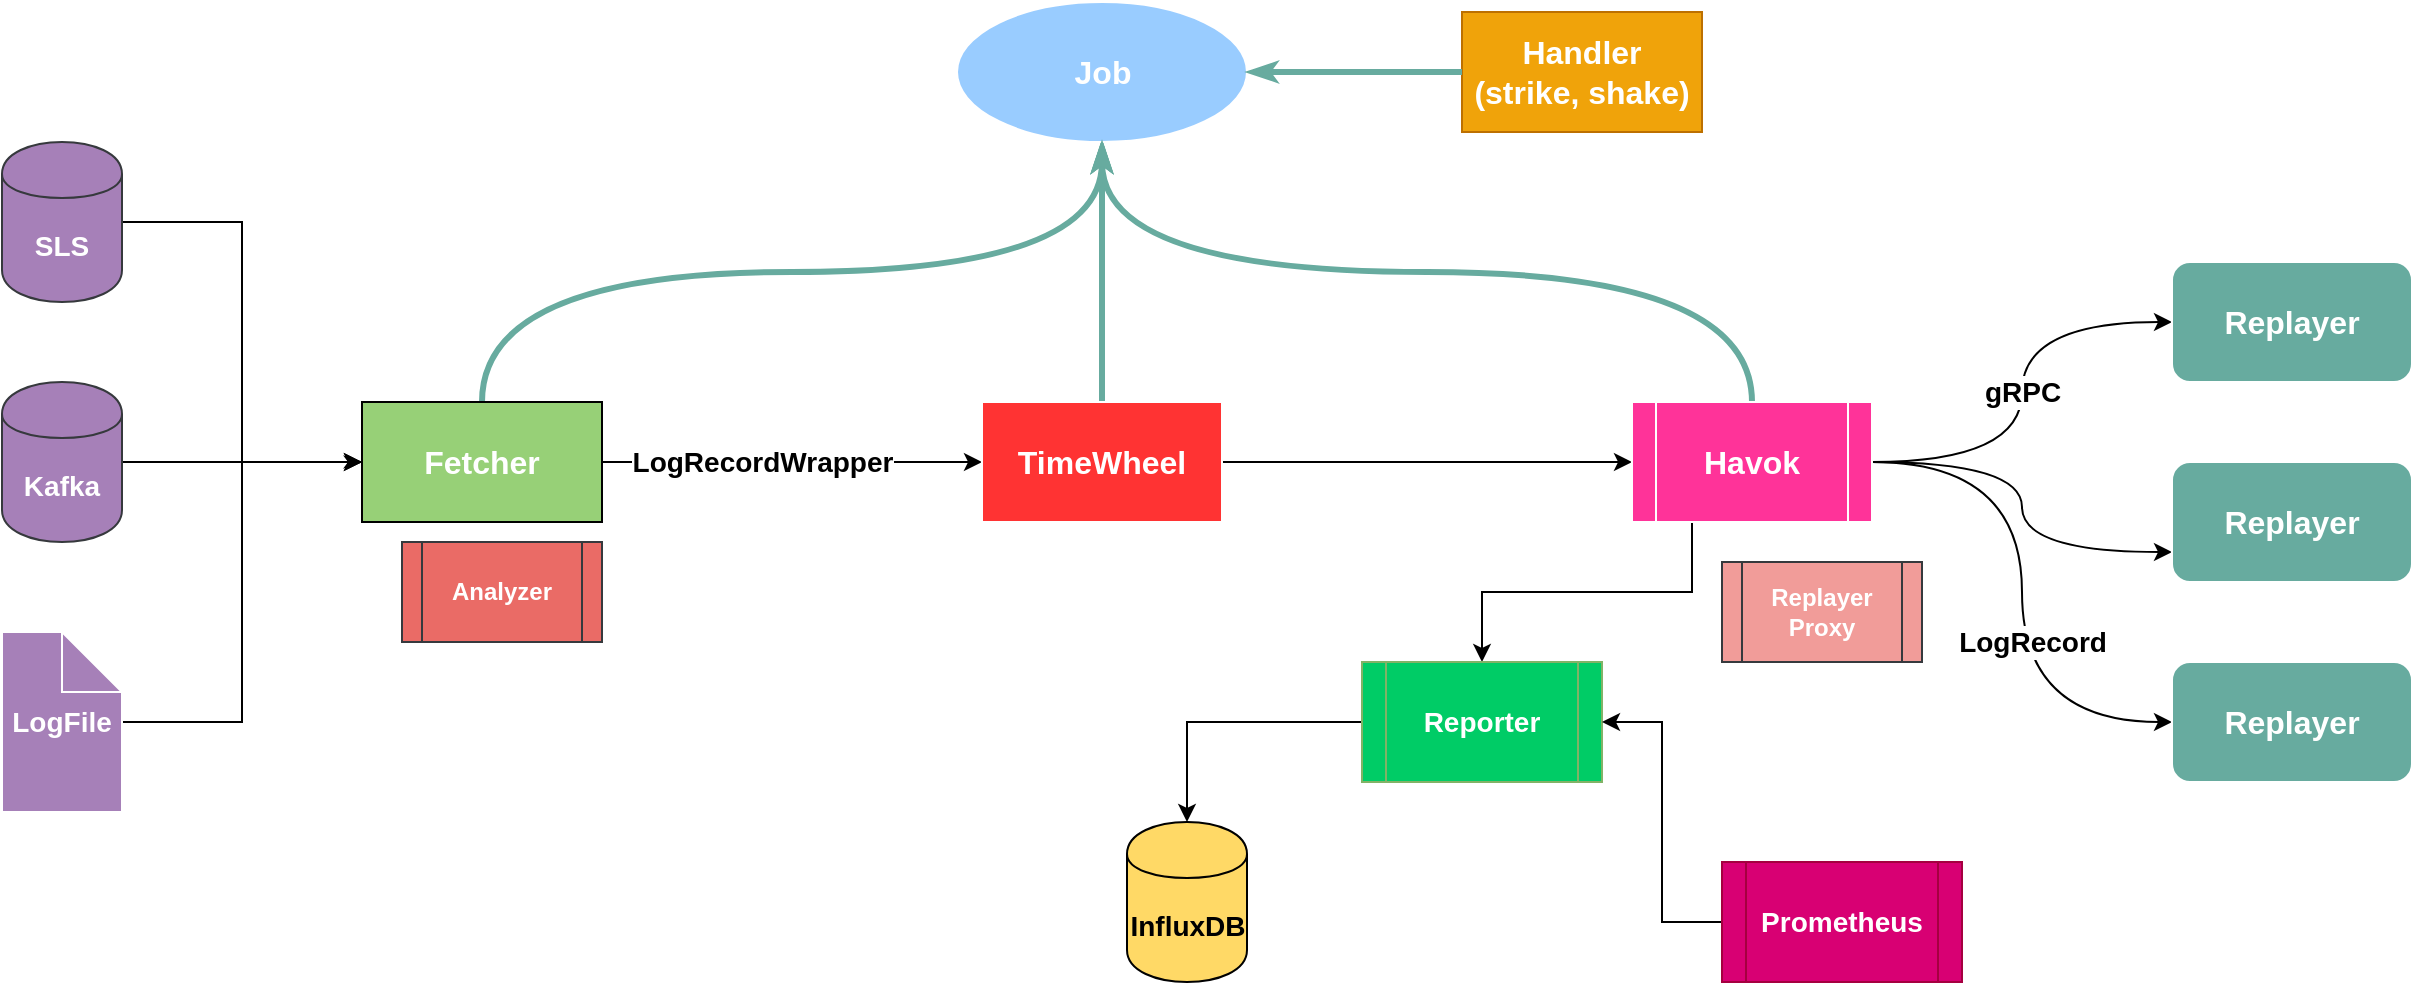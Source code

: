 <mxfile version="10.7.9" type="github"><diagram id="HzIVVMN7QpKf9u3zOBdB" name="Page-1"><mxGraphModel dx="1398" dy="795" grid="1" gridSize="10" guides="1" tooltips="1" connect="1" arrows="1" fold="1" page="1" pageScale="1" pageWidth="827" pageHeight="1169" math="0" shadow="0"><root><mxCell id="0"/><mxCell id="1" parent="0"/><mxCell id="UXVuzHSu1_Zt5v7AsA4U-1" style="edgeStyle=orthogonalEdgeStyle;rounded=0;html=1;jettySize=auto;orthogonalLoop=1;" parent="1" source="UXVuzHSu1_Zt5v7AsA4U-23" target="UXVuzHSu1_Zt5v7AsA4U-5" edge="1"><mxGeometry relative="1" as="geometry"/></mxCell><mxCell id="UXVuzHSu1_Zt5v7AsA4U-2" value="&lt;b&gt;&lt;font style=&quot;font-size: 14px&quot;&gt;LogRecordWrapper&lt;/font&gt;&lt;/b&gt;" style="text;html=1;resizable=0;points=[];align=center;verticalAlign=middle;labelBackgroundColor=#ffffff;" parent="UXVuzHSu1_Zt5v7AsA4U-1" vertex="1" connectable="0"><mxGeometry x="-0.116" y="-2" relative="1" as="geometry"><mxPoint x="-4" y="-2" as="offset"/></mxGeometry></mxCell><mxCell id="UXVuzHSu1_Zt5v7AsA4U-4" style="edgeStyle=orthogonalEdgeStyle;curved=1;html=1;endArrow=classicThin;endFill=1;jettySize=auto;orthogonalLoop=1;strokeColor=#67AB9F;strokeWidth=3;entryX=0.5;entryY=1;" parent="1" source="UXVuzHSu1_Zt5v7AsA4U-5" target="UXVuzHSu1_Zt5v7AsA4U-20" edge="1"><mxGeometry relative="1" as="geometry"><mxPoint x="640" y="130" as="targetPoint"/></mxGeometry></mxCell><mxCell id="Ll1mulXodjc0nhH2n843-13" style="edgeStyle=orthogonalEdgeStyle;rounded=0;orthogonalLoop=1;jettySize=auto;html=1;entryX=0;entryY=0.5;entryDx=0;entryDy=0;" edge="1" parent="1" source="UXVuzHSu1_Zt5v7AsA4U-5" target="UXVuzHSu1_Zt5v7AsA4U-15"><mxGeometry relative="1" as="geometry"/></mxCell><mxCell id="UXVuzHSu1_Zt5v7AsA4U-5" value="&lt;font style=&quot;font-size: 16px&quot; color=&quot;#ffffff&quot;&gt;&lt;b&gt;TimeWheel&lt;/b&gt;&lt;/font&gt;" style="rounded=0;whiteSpace=wrap;html=1;strokeColor=#FFFFFF;fillColor=#FF3333;" parent="1" vertex="1"><mxGeometry x="580" y="250" width="120" height="60" as="geometry"/></mxCell><mxCell id="UXVuzHSu1_Zt5v7AsA4U-6" style="edgeStyle=orthogonalEdgeStyle;rounded=0;html=1;entryX=0;entryY=0.5;jettySize=auto;orthogonalLoop=1;" parent="1" source="UXVuzHSu1_Zt5v7AsA4U-7" target="UXVuzHSu1_Zt5v7AsA4U-23" edge="1"><mxGeometry relative="1" as="geometry"/></mxCell><mxCell id="UXVuzHSu1_Zt5v7AsA4U-7" value="&lt;font color=&quot;#ffffff&quot;&gt;&lt;span style=&quot;font-size: 14px&quot;&gt;&lt;b&gt;SLS&lt;/b&gt;&lt;/span&gt;&lt;/font&gt;" style="shape=cylinder;whiteSpace=wrap;html=1;boundedLbl=1;backgroundOutline=1;strokeColor=#36393d;fillColor=#A680B8;" parent="1" vertex="1"><mxGeometry x="90" y="120" width="60" height="80" as="geometry"/></mxCell><mxCell id="UXVuzHSu1_Zt5v7AsA4U-8" style="edgeStyle=orthogonalEdgeStyle;rounded=0;html=1;jettySize=auto;orthogonalLoop=1;" parent="1" source="UXVuzHSu1_Zt5v7AsA4U-9" target="UXVuzHSu1_Zt5v7AsA4U-23" edge="1"><mxGeometry relative="1" as="geometry"/></mxCell><mxCell id="UXVuzHSu1_Zt5v7AsA4U-9" value="&lt;font color=&quot;#ffffff&quot;&gt;&lt;span style=&quot;font-size: 14px&quot;&gt;&lt;b&gt;Kafka&lt;/b&gt;&lt;/span&gt;&lt;/font&gt;" style="shape=cylinder;whiteSpace=wrap;html=1;boundedLbl=1;backgroundOutline=1;strokeColor=#36393d;fillColor=#A680B8;" parent="1" vertex="1"><mxGeometry x="90" y="240" width="60" height="80" as="geometry"/></mxCell><mxCell id="UXVuzHSu1_Zt5v7AsA4U-10" value="&lt;b&gt;&lt;font style=&quot;font-size: 14px&quot;&gt;gRPC&lt;/font&gt;&lt;/b&gt;" style="edgeStyle=orthogonalEdgeStyle;rounded=0;html=1;entryX=0;entryY=0.5;jettySize=auto;orthogonalLoop=1;curved=1;" parent="1" source="UXVuzHSu1_Zt5v7AsA4U-15" target="UXVuzHSu1_Zt5v7AsA4U-16" edge="1"><mxGeometry relative="1" as="geometry"/></mxCell><mxCell id="UXVuzHSu1_Zt5v7AsA4U-11" style="edgeStyle=orthogonalEdgeStyle;curved=1;rounded=0;html=1;entryX=0;entryY=0.75;jettySize=auto;orthogonalLoop=1;" parent="1" source="UXVuzHSu1_Zt5v7AsA4U-15" target="UXVuzHSu1_Zt5v7AsA4U-18" edge="1"><mxGeometry relative="1" as="geometry"/></mxCell><mxCell id="UXVuzHSu1_Zt5v7AsA4U-12" style="edgeStyle=orthogonalEdgeStyle;curved=1;rounded=0;html=1;entryX=0;entryY=0.5;jettySize=auto;orthogonalLoop=1;" parent="1" source="UXVuzHSu1_Zt5v7AsA4U-15" target="UXVuzHSu1_Zt5v7AsA4U-17" edge="1"><mxGeometry relative="1" as="geometry"/></mxCell><mxCell id="UXVuzHSu1_Zt5v7AsA4U-13" value="&lt;b&gt;&lt;font style=&quot;font-size: 14px&quot;&gt;LogRecord&lt;/font&gt;&lt;/b&gt;" style="text;html=1;resizable=0;points=[];align=center;verticalAlign=middle;labelBackgroundColor=#ffffff;" parent="UXVuzHSu1_Zt5v7AsA4U-12" vertex="1" connectable="0"><mxGeometry x="0.179" y="5" relative="1" as="geometry"><mxPoint as="offset"/></mxGeometry></mxCell><mxCell id="UXVuzHSu1_Zt5v7AsA4U-14" style="edgeStyle=orthogonalEdgeStyle;curved=1;html=1;entryX=0.5;entryY=1;endArrow=classicThin;endFill=1;jettySize=auto;orthogonalLoop=1;strokeColor=#67AB9F;strokeWidth=3;exitX=0.5;exitY=0;" parent="1" source="UXVuzHSu1_Zt5v7AsA4U-15" target="UXVuzHSu1_Zt5v7AsA4U-20" edge="1"><mxGeometry relative="1" as="geometry"/></mxCell><mxCell id="Ll1mulXodjc0nhH2n843-8" style="edgeStyle=orthogonalEdgeStyle;rounded=0;orthogonalLoop=1;jettySize=auto;html=1;exitX=0.25;exitY=1;exitDx=0;exitDy=0;entryX=0.5;entryY=0;entryDx=0;entryDy=0;" edge="1" parent="1" source="UXVuzHSu1_Zt5v7AsA4U-15" target="UXVuzHSu1_Zt5v7AsA4U-29"><mxGeometry relative="1" as="geometry"/></mxCell><mxCell id="UXVuzHSu1_Zt5v7AsA4U-15" value="&lt;font style=&quot;font-size: 16px&quot; color=&quot;#ffffff&quot;&gt;&lt;b&gt;Havok&lt;/b&gt;&lt;/font&gt;" style="shape=process;whiteSpace=wrap;html=1;backgroundOutline=1;strokeColor=#FFFFFF;fillColor=#FF3399;" parent="1" vertex="1"><mxGeometry x="905" y="250" width="120" height="60" as="geometry"/></mxCell><mxCell id="UXVuzHSu1_Zt5v7AsA4U-16" value="&lt;font color=&quot;#ffffff&quot; style=&quot;font-size: 16px&quot;&gt;&lt;b&gt;Replayer&lt;/b&gt;&lt;/font&gt;" style="rounded=1;whiteSpace=wrap;html=1;strokeColor=#FFFFFF;fillColor=#67AB9F;" parent="1" vertex="1"><mxGeometry x="1175" y="180" width="120" height="60" as="geometry"/></mxCell><mxCell id="UXVuzHSu1_Zt5v7AsA4U-17" value="&lt;font color=&quot;#ffffff&quot; style=&quot;font-size: 16px&quot;&gt;&lt;b&gt;Replayer&lt;/b&gt;&lt;/font&gt;" style="rounded=1;whiteSpace=wrap;html=1;strokeColor=#FFFFFF;fillColor=#67AB9F;" parent="1" vertex="1"><mxGeometry x="1175" y="380" width="120" height="60" as="geometry"/></mxCell><mxCell id="UXVuzHSu1_Zt5v7AsA4U-18" value="&lt;font color=&quot;#ffffff&quot; style=&quot;font-size: 16px&quot;&gt;&lt;b&gt;Replayer&lt;/b&gt;&lt;/font&gt;" style="rounded=1;whiteSpace=wrap;html=1;strokeColor=#FFFFFF;fillColor=#67AB9F;" parent="1" vertex="1"><mxGeometry x="1175" y="280" width="120" height="60" as="geometry"/></mxCell><mxCell id="UXVuzHSu1_Zt5v7AsA4U-19" value="&lt;font color=&quot;#ffffff&quot;&gt;&lt;b&gt;Replayer Proxy&lt;/b&gt;&lt;/font&gt;" style="shape=process;whiteSpace=wrap;html=1;backgroundOutline=1;fillColor=#F19C99;strokeColor=#36393d;" parent="1" vertex="1"><mxGeometry x="950" y="330" width="100" height="50" as="geometry"/></mxCell><mxCell id="UXVuzHSu1_Zt5v7AsA4U-20" value="&lt;font style=&quot;font-size: 16px&quot; color=&quot;#ffffff&quot;&gt;&lt;b&gt;Job&lt;/b&gt;&lt;/font&gt;" style="ellipse;whiteSpace=wrap;html=1;strokeColor=#FFFFFF;fillColor=#99CCFF;gradientColor=none;" parent="1" vertex="1"><mxGeometry x="567.5" y="50" width="145" height="70" as="geometry"/></mxCell><mxCell id="UXVuzHSu1_Zt5v7AsA4U-21" style="edgeStyle=orthogonalEdgeStyle;curved=1;html=1;endArrow=classicThin;endFill=1;jettySize=auto;orthogonalLoop=1;strokeColor=#67AB9F;strokeWidth=3;exitX=0.5;exitY=0;" parent="1" source="UXVuzHSu1_Zt5v7AsA4U-23" target="UXVuzHSu1_Zt5v7AsA4U-20" edge="1"><mxGeometry relative="1" as="geometry"/></mxCell><mxCell id="UXVuzHSu1_Zt5v7AsA4U-22" value="" style="group" parent="1" vertex="1" connectable="0"><mxGeometry x="270" y="250" width="120" height="120" as="geometry"/></mxCell><mxCell id="UXVuzHSu1_Zt5v7AsA4U-23" value="&lt;font color=&quot;#ffffff&quot; style=&quot;font-size: 16px&quot;&gt;&lt;b&gt;Fetcher&lt;/b&gt;&lt;/font&gt;" style="rounded=0;whiteSpace=wrap;html=1;fillColor=#97D077;" parent="UXVuzHSu1_Zt5v7AsA4U-22" vertex="1"><mxGeometry width="120" height="60" as="geometry"/></mxCell><mxCell id="UXVuzHSu1_Zt5v7AsA4U-24" value="&lt;font color=&quot;#ffffff&quot;&gt;&lt;b&gt;Analyzer&lt;/b&gt;&lt;/font&gt;" style="shape=process;whiteSpace=wrap;html=1;backgroundOutline=1;fillColor=#EA6B66;strokeColor=#36393d;" parent="UXVuzHSu1_Zt5v7AsA4U-22" vertex="1"><mxGeometry x="20" y="70" width="100" height="50" as="geometry"/></mxCell><mxCell id="UXVuzHSu1_Zt5v7AsA4U-25" style="html=1;entryX=0;entryY=0.5;endArrow=classicThin;endFill=1;jettySize=auto;orthogonalLoop=1;strokeColor=#000000;strokeWidth=1;edgeStyle=orthogonalEdgeStyle;rounded=0;" parent="1" source="UXVuzHSu1_Zt5v7AsA4U-26" target="UXVuzHSu1_Zt5v7AsA4U-23" edge="1"><mxGeometry relative="1" as="geometry"/></mxCell><mxCell id="UXVuzHSu1_Zt5v7AsA4U-26" value="&lt;font style=&quot;font-size: 14px&quot; color=&quot;#ffffff&quot;&gt;&lt;b&gt;LogFile&lt;/b&gt;&lt;/font&gt;" style="shape=note;whiteSpace=wrap;html=1;backgroundOutline=1;strokeColor=#FFFFFF;fillColor=#A680B8;gradientColor=none;" parent="1" vertex="1"><mxGeometry x="90" y="365" width="60" height="90" as="geometry"/></mxCell><mxCell id="UXVuzHSu1_Zt5v7AsA4U-28" style="edgeStyle=orthogonalEdgeStyle;rounded=0;html=1;entryX=0.5;entryY=0;jettySize=auto;orthogonalLoop=1;" parent="1" source="UXVuzHSu1_Zt5v7AsA4U-29" target="UXVuzHSu1_Zt5v7AsA4U-30" edge="1"><mxGeometry relative="1" as="geometry"/></mxCell><mxCell id="UXVuzHSu1_Zt5v7AsA4U-29" value="&lt;font style=&quot;font-size: 14px&quot; color=&quot;#ffffff&quot;&gt;&lt;b&gt;Reporter&lt;/b&gt;&lt;/font&gt;" style="shape=process;whiteSpace=wrap;html=1;backgroundOutline=1;fillColor=#00CC66;strokeColor=#82b366;" parent="1" vertex="1"><mxGeometry x="770" y="380" width="120" height="60" as="geometry"/></mxCell><mxCell id="UXVuzHSu1_Zt5v7AsA4U-30" value="&lt;font style=&quot;font-size: 14px&quot;&gt;&lt;b&gt;InfluxDB&lt;/b&gt;&lt;/font&gt;" style="shape=cylinder;whiteSpace=wrap;html=1;boundedLbl=1;backgroundOutline=1;fillColor=#FFD966;" parent="1" vertex="1"><mxGeometry x="652.5" y="460" width="60" height="80" as="geometry"/></mxCell><mxCell id="Ll1mulXodjc0nhH2n843-3" style="edgeStyle=orthogonalEdgeStyle;rounded=0;orthogonalLoop=1;jettySize=auto;html=1;entryX=1;entryY=0.5;entryDx=0;entryDy=0;" edge="1" parent="1" source="Ll1mulXodjc0nhH2n843-1" target="UXVuzHSu1_Zt5v7AsA4U-29"><mxGeometry relative="1" as="geometry"/></mxCell><mxCell id="Ll1mulXodjc0nhH2n843-1" value="&lt;font style=&quot;font-size: 14px&quot; color=&quot;#ffffff&quot;&gt;&lt;b&gt;Prometheus&lt;/b&gt;&lt;/font&gt;" style="shape=process;whiteSpace=wrap;html=1;backgroundOutline=1;fillColor=#d80073;strokeColor=#A50040;fontColor=#ffffff;" vertex="1" parent="1"><mxGeometry x="950" y="480" width="120" height="60" as="geometry"/></mxCell><mxCell id="Ll1mulXodjc0nhH2n843-4" value="&lt;font style=&quot;font-size: 16px&quot; color=&quot;#ffffff&quot;&gt;&lt;b&gt;Handler&lt;br&gt;(strike, shake)&lt;br&gt;&lt;/b&gt;&lt;/font&gt;" style="rounded=0;whiteSpace=wrap;html=1;strokeColor=#BD7000;fillColor=#f0a30a;fontColor=#ffffff;" vertex="1" parent="1"><mxGeometry x="820" y="55" width="120" height="60" as="geometry"/></mxCell><mxCell id="Ll1mulXodjc0nhH2n843-10" style="edgeStyle=orthogonalEdgeStyle;curved=1;html=1;endArrow=classicThin;endFill=1;jettySize=auto;orthogonalLoop=1;strokeColor=#67AB9F;strokeWidth=3;entryX=1;entryY=0.5;entryDx=0;entryDy=0;exitX=0;exitY=0.5;exitDx=0;exitDy=0;" edge="1" parent="1" source="Ll1mulXodjc0nhH2n843-4" target="UXVuzHSu1_Zt5v7AsA4U-20"><mxGeometry relative="1" as="geometry"><mxPoint x="990" y="50" as="targetPoint"/><mxPoint x="990" y="180" as="sourcePoint"/></mxGeometry></mxCell></root></mxGraphModel></diagram></mxfile>